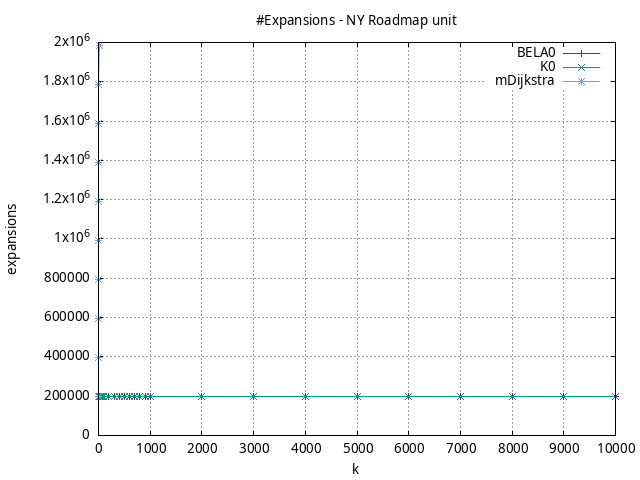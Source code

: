 #!/usr/bin/gnuplot
# -*- coding: utf-8 -*-
#
# results/roadmap/unit/NY/USA-road-d.NY.brute-force.expansions.gnuplot
#
# Started on 01/09/2024 14:29:59
# Author: Carlos Linares López
set grid
set xlabel "k"
set ylabel "expansions"

set title "#Expansions - NY Roadmap unit"

set terminal png enhanced font "Ariel,10"
set output 'USA-road-d.NY.brute-force.expansions.png'

plot "-" title "BELA0"      with linesp, "-" title "K0"      with linesp, "-" title "mDijkstra"      with linesp

	1 198511.83
	2 198511.83
	3 198511.83
	4 198514.2
	5 198514.2
	6 198514.2
	7 198514.2
	8 198514.2
	9 198514.2
	10 198514.2
	20 198517.6
	30 198522.47
	40 198523.24
	50 198528.37
	60 198528.37
	70 198533.44
	80 198533.44
	90 198533.44
	100 198549.5
	200 198554.46
	300 198561.15
	400 198569.93
	500 198578.69
	600 198578.69
	700 198584.04
	800 198584.04
	900 198594.05
	1000 198594.05
	2000 198656.91
	3000 198678.42
	4000 198696.04
	5000 198702.83
	6000 198702.85
	7000 198702.85
	8000 198714.27
	9000 198714.27
	10000 198718.78
end
	1 198511.09
	2 199462.99
	3 199499.52
	4 199515.8
	5 199515.8
	6 199515.8
	7 199515.8
	8 199515.8
	9 199515.8
	10 199515.8
	20 199519.42
	30 199526.25
	40 199532.45
	50 199543.73
	60 199543.73
	70 199560.65
	80 199560.65
	90 199560.65
	100 199566.52
	200 199585.67
	300 199594.3
	400 199609.59
	500 199619.29
	600 199626.22
	700 199635.75
	800 199635.75
	900 199645.91
	1000 199645.91
	2000 199715.55
	3000 199763.45
	4000 199794.05
	5000 199810.62
	6000 199810.62
	7000 199810.62
	8000 199822.33
	9000 199822.33
	10000 199830.0
end
	1 198511.83
	2 397044.44
	3 595591.3
	4 794073.4
	5 992672.0
	6 1191139.12
	7 1389766.85
	8 1588201.86
	9 1786760.19
	10 1985283.48
end
